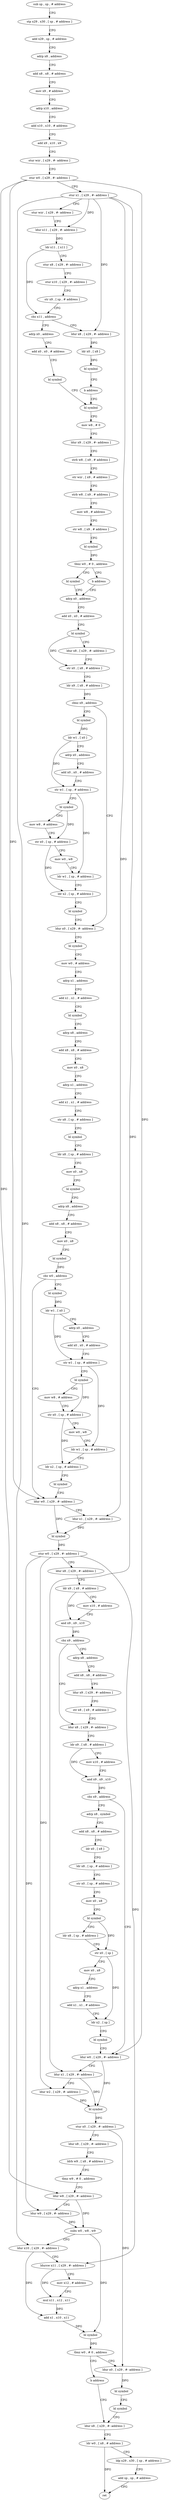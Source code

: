 digraph "func" {
"4207868" [label = "sub sp , sp , # address" ]
"4207872" [label = "stp x29 , x30 , [ sp , # address ]" ]
"4207876" [label = "add x29 , sp , # address" ]
"4207880" [label = "adrp x8 , address" ]
"4207884" [label = "add x8 , x8 , # address" ]
"4207888" [label = "mov x9 , # address" ]
"4207892" [label = "adrp x10 , address" ]
"4207896" [label = "add x10 , x10 , # address" ]
"4207900" [label = "add x9 , x10 , x9" ]
"4207904" [label = "stur wzr , [ x29 , #- address ]" ]
"4207908" [label = "stur w0 , [ x29 , #- address ]" ]
"4207912" [label = "stur x1 , [ x29 , #- address ]" ]
"4207916" [label = "stur wzr , [ x29 , #- address ]" ]
"4207920" [label = "ldur x11 , [ x29 , #- address ]" ]
"4207924" [label = "ldr x11 , [ x11 ]" ]
"4207928" [label = "stur x8 , [ x29 , #- address ]" ]
"4207932" [label = "stur x10 , [ x29 , #- address ]" ]
"4207936" [label = "str x9 , [ sp , # address ]" ]
"4207940" [label = "cbz x11 , address" ]
"4207960" [label = "adrp x0 , address" ]
"4207944" [label = "ldur x8 , [ x29 , #- address ]" ]
"4207964" [label = "add x0 , x0 , # address" ]
"4207968" [label = "bl symbol" ]
"4207972" [label = "bl symbol" ]
"4207948" [label = "ldr x0 , [ x8 ]" ]
"4207952" [label = "bl symbol" ]
"4207956" [label = "b address" ]
"4208016" [label = "bl symbol" ]
"4208020" [label = "adrp x0 , address" ]
"4208012" [label = "b address" ]
"4207976" [label = "mov w8 , # 0" ]
"4207980" [label = "ldur x9 , [ x29 , #- address ]" ]
"4207984" [label = "strb w8 , [ x9 , # address ]" ]
"4207988" [label = "str wzr , [ x9 , # address ]" ]
"4207992" [label = "strb w8 , [ x9 , # address ]" ]
"4207996" [label = "mov w8 , # address" ]
"4208000" [label = "str w8 , [ x9 , # address ]" ]
"4208004" [label = "bl symbol" ]
"4208008" [label = "tbnz w0 , # 0 , address" ]
"4208096" [label = "ldur x0 , [ x29 , #- address ]" ]
"4208100" [label = "bl symbol" ]
"4208104" [label = "mov w0 , # address" ]
"4208108" [label = "adrp x1 , address" ]
"4208112" [label = "add x1 , x1 , # address" ]
"4208116" [label = "bl symbol" ]
"4208120" [label = "adrp x8 , address" ]
"4208124" [label = "add x8 , x8 , # address" ]
"4208128" [label = "mov x0 , x8" ]
"4208132" [label = "adrp x1 , address" ]
"4208136" [label = "add x1 , x1 , # address" ]
"4208140" [label = "str x8 , [ sp , # address ]" ]
"4208144" [label = "bl symbol" ]
"4208148" [label = "ldr x8 , [ sp , # address ]" ]
"4208152" [label = "mov x0 , x8" ]
"4208156" [label = "bl symbol" ]
"4208160" [label = "adrp x8 , address" ]
"4208164" [label = "add x8 , x8 , # address" ]
"4208168" [label = "mov x0 , x8" ]
"4208172" [label = "bl symbol" ]
"4208176" [label = "cbz w0 , address" ]
"4208228" [label = "ldur w0 , [ x29 , #- address ]" ]
"4208180" [label = "bl symbol" ]
"4208048" [label = "bl symbol" ]
"4208052" [label = "ldr w1 , [ x0 ]" ]
"4208056" [label = "adrp x0 , address" ]
"4208060" [label = "add x0 , x0 , # address" ]
"4208064" [label = "str w1 , [ sp , # address ]" ]
"4208068" [label = "bl symbol" ]
"4208072" [label = "mov w8 , # address" ]
"4208076" [label = "str x0 , [ sp , # address ]" ]
"4208080" [label = "mov w0 , w8" ]
"4208084" [label = "ldr w1 , [ sp , # address ]" ]
"4208088" [label = "ldr x2 , [ sp , # address ]" ]
"4208092" [label = "bl symbol" ]
"4208024" [label = "add x0 , x0 , # address" ]
"4208028" [label = "bl symbol" ]
"4208032" [label = "ldur x8 , [ x29 , #- address ]" ]
"4208036" [label = "str x0 , [ x8 , # address ]" ]
"4208040" [label = "ldr x9 , [ x8 , # address ]" ]
"4208044" [label = "cbnz x9 , address" ]
"4208232" [label = "ldur x1 , [ x29 , #- address ]" ]
"4208236" [label = "bl symbol" ]
"4208240" [label = "stur w0 , [ x29 , #- address ]" ]
"4208244" [label = "ldur x8 , [ x29 , #- address ]" ]
"4208248" [label = "ldr x9 , [ x8 , # address ]" ]
"4208252" [label = "mov x10 , # address" ]
"4208256" [label = "and x9 , x9 , x10" ]
"4208260" [label = "cbz x9 , address" ]
"4208280" [label = "ldur x8 , [ x29 , #- address ]" ]
"4208264" [label = "adrp x8 , address" ]
"4208184" [label = "ldr w1 , [ x0 ]" ]
"4208188" [label = "adrp x0 , address" ]
"4208192" [label = "add x0 , x0 , # address" ]
"4208196" [label = "str w1 , [ sp , # address ]" ]
"4208200" [label = "bl symbol" ]
"4208204" [label = "mov w8 , # address" ]
"4208208" [label = "str x0 , [ sp , # address ]" ]
"4208212" [label = "mov w0 , w8" ]
"4208216" [label = "ldr w1 , [ sp , # address ]" ]
"4208220" [label = "ldr x2 , [ sp , # address ]" ]
"4208224" [label = "bl symbol" ]
"4208284" [label = "ldr x9 , [ x8 , # address ]" ]
"4208288" [label = "mov x10 , # address" ]
"4208292" [label = "and x9 , x9 , x10" ]
"4208296" [label = "cbz x9 , address" ]
"4208356" [label = "ldur w0 , [ x29 , #- address ]" ]
"4208300" [label = "adrp x8 , symbol" ]
"4208268" [label = "add x8 , x8 , # address" ]
"4208272" [label = "ldur x9 , [ x29 , #- address ]" ]
"4208276" [label = "str x8 , [ x9 , # address ]" ]
"4208360" [label = "ldur x1 , [ x29 , #- address ]" ]
"4208364" [label = "ldur w2 , [ x29 , #- address ]" ]
"4208368" [label = "bl symbol" ]
"4208372" [label = "stur x0 , [ x29 , #- address ]" ]
"4208376" [label = "ldur x8 , [ x29 , #- address ]" ]
"4208380" [label = "ldrb w9 , [ x8 , # address ]" ]
"4208384" [label = "tbnz w9 , # 0 , address" ]
"4208388" [label = "ldur w8 , [ x29 , #- address ]" ]
"4208304" [label = "add x8 , x8 , # address" ]
"4208308" [label = "ldr x0 , [ x8 ]" ]
"4208312" [label = "ldr x8 , [ sp , # address ]" ]
"4208316" [label = "str x0 , [ sp , # address ]" ]
"4208320" [label = "mov x0 , x8" ]
"4208324" [label = "bl symbol" ]
"4208328" [label = "ldr x8 , [ sp , # address ]" ]
"4208332" [label = "str x0 , [ sp ]" ]
"4208336" [label = "mov x0 , x8" ]
"4208340" [label = "adrp x1 , address" ]
"4208344" [label = "add x1 , x1 , # address" ]
"4208348" [label = "ldr x2 , [ sp ]" ]
"4208352" [label = "bl symbol" ]
"4208392" [label = "ldur w9 , [ x29 , #- address ]" ]
"4208396" [label = "subs w0 , w8 , w9" ]
"4208400" [label = "ldur x10 , [ x29 , #- address ]" ]
"4208404" [label = "ldursw x11 , [ x29 , #- address ]" ]
"4208408" [label = "mov x12 , # address" ]
"4208412" [label = "mul x11 , x12 , x11" ]
"4208416" [label = "add x1 , x10 , x11" ]
"4208420" [label = "bl symbol" ]
"4208424" [label = "tbnz w0 , # 0 , address" ]
"4208432" [label = "ldur x0 , [ x29 , #- address ]" ]
"4208428" [label = "b address" ]
"4208436" [label = "bl symbol" ]
"4208440" [label = "bl symbol" ]
"4208444" [label = "ldur x8 , [ x29 , #- address ]" ]
"4208448" [label = "ldr w0 , [ x8 , # address ]" ]
"4208452" [label = "ldp x29 , x30 , [ sp , # address ]" ]
"4208456" [label = "add sp , sp , # address" ]
"4208460" [label = "ret" ]
"4207868" -> "4207872" [ label = "CFG" ]
"4207872" -> "4207876" [ label = "CFG" ]
"4207876" -> "4207880" [ label = "CFG" ]
"4207880" -> "4207884" [ label = "CFG" ]
"4207884" -> "4207888" [ label = "CFG" ]
"4207888" -> "4207892" [ label = "CFG" ]
"4207892" -> "4207896" [ label = "CFG" ]
"4207896" -> "4207900" [ label = "CFG" ]
"4207900" -> "4207904" [ label = "CFG" ]
"4207904" -> "4207908" [ label = "CFG" ]
"4207908" -> "4207912" [ label = "CFG" ]
"4207908" -> "4208228" [ label = "DFG" ]
"4207908" -> "4208356" [ label = "DFG" ]
"4207908" -> "4208388" [ label = "DFG" ]
"4207912" -> "4207916" [ label = "CFG" ]
"4207912" -> "4207920" [ label = "DFG" ]
"4207912" -> "4207944" [ label = "DFG" ]
"4207912" -> "4208232" [ label = "DFG" ]
"4207912" -> "4208360" [ label = "DFG" ]
"4207912" -> "4208400" [ label = "DFG" ]
"4207916" -> "4207920" [ label = "CFG" ]
"4207920" -> "4207924" [ label = "DFG" ]
"4207924" -> "4207928" [ label = "CFG" ]
"4207924" -> "4207940" [ label = "DFG" ]
"4207928" -> "4207932" [ label = "CFG" ]
"4207932" -> "4207936" [ label = "CFG" ]
"4207936" -> "4207940" [ label = "CFG" ]
"4207940" -> "4207960" [ label = "CFG" ]
"4207940" -> "4207944" [ label = "CFG" ]
"4207960" -> "4207964" [ label = "CFG" ]
"4207944" -> "4207948" [ label = "DFG" ]
"4207964" -> "4207968" [ label = "CFG" ]
"4207968" -> "4207972" [ label = "CFG" ]
"4207972" -> "4207976" [ label = "CFG" ]
"4207948" -> "4207952" [ label = "DFG" ]
"4207952" -> "4207956" [ label = "CFG" ]
"4207956" -> "4207972" [ label = "CFG" ]
"4208016" -> "4208020" [ label = "CFG" ]
"4208020" -> "4208024" [ label = "CFG" ]
"4208012" -> "4208020" [ label = "CFG" ]
"4207976" -> "4207980" [ label = "CFG" ]
"4207980" -> "4207984" [ label = "CFG" ]
"4207984" -> "4207988" [ label = "CFG" ]
"4207988" -> "4207992" [ label = "CFG" ]
"4207992" -> "4207996" [ label = "CFG" ]
"4207996" -> "4208000" [ label = "CFG" ]
"4208000" -> "4208004" [ label = "CFG" ]
"4208004" -> "4208008" [ label = "DFG" ]
"4208008" -> "4208016" [ label = "CFG" ]
"4208008" -> "4208012" [ label = "CFG" ]
"4208096" -> "4208100" [ label = "CFG" ]
"4208100" -> "4208104" [ label = "CFG" ]
"4208104" -> "4208108" [ label = "CFG" ]
"4208108" -> "4208112" [ label = "CFG" ]
"4208112" -> "4208116" [ label = "CFG" ]
"4208116" -> "4208120" [ label = "CFG" ]
"4208120" -> "4208124" [ label = "CFG" ]
"4208124" -> "4208128" [ label = "CFG" ]
"4208128" -> "4208132" [ label = "CFG" ]
"4208132" -> "4208136" [ label = "CFG" ]
"4208136" -> "4208140" [ label = "CFG" ]
"4208140" -> "4208144" [ label = "CFG" ]
"4208144" -> "4208148" [ label = "CFG" ]
"4208148" -> "4208152" [ label = "CFG" ]
"4208152" -> "4208156" [ label = "CFG" ]
"4208156" -> "4208160" [ label = "CFG" ]
"4208160" -> "4208164" [ label = "CFG" ]
"4208164" -> "4208168" [ label = "CFG" ]
"4208168" -> "4208172" [ label = "CFG" ]
"4208172" -> "4208176" [ label = "DFG" ]
"4208176" -> "4208228" [ label = "CFG" ]
"4208176" -> "4208180" [ label = "CFG" ]
"4208228" -> "4208232" [ label = "CFG" ]
"4208228" -> "4208236" [ label = "DFG" ]
"4208180" -> "4208184" [ label = "DFG" ]
"4208048" -> "4208052" [ label = "DFG" ]
"4208052" -> "4208056" [ label = "CFG" ]
"4208052" -> "4208064" [ label = "DFG" ]
"4208056" -> "4208060" [ label = "CFG" ]
"4208060" -> "4208064" [ label = "CFG" ]
"4208064" -> "4208068" [ label = "CFG" ]
"4208064" -> "4208084" [ label = "DFG" ]
"4208068" -> "4208072" [ label = "CFG" ]
"4208068" -> "4208076" [ label = "DFG" ]
"4208072" -> "4208076" [ label = "CFG" ]
"4208076" -> "4208080" [ label = "CFG" ]
"4208076" -> "4208088" [ label = "DFG" ]
"4208080" -> "4208084" [ label = "CFG" ]
"4208084" -> "4208088" [ label = "CFG" ]
"4208088" -> "4208092" [ label = "CFG" ]
"4208092" -> "4208096" [ label = "CFG" ]
"4208024" -> "4208028" [ label = "CFG" ]
"4208028" -> "4208032" [ label = "CFG" ]
"4208028" -> "4208036" [ label = "DFG" ]
"4208032" -> "4208036" [ label = "CFG" ]
"4208036" -> "4208040" [ label = "CFG" ]
"4208040" -> "4208044" [ label = "DFG" ]
"4208044" -> "4208096" [ label = "CFG" ]
"4208044" -> "4208048" [ label = "CFG" ]
"4208232" -> "4208236" [ label = "DFG" ]
"4208236" -> "4208240" [ label = "DFG" ]
"4208240" -> "4208244" [ label = "CFG" ]
"4208240" -> "4208364" [ label = "DFG" ]
"4208240" -> "4208392" [ label = "DFG" ]
"4208240" -> "4208404" [ label = "DFG" ]
"4208244" -> "4208248" [ label = "CFG" ]
"4208248" -> "4208252" [ label = "CFG" ]
"4208248" -> "4208256" [ label = "DFG" ]
"4208252" -> "4208256" [ label = "CFG" ]
"4208256" -> "4208260" [ label = "DFG" ]
"4208260" -> "4208280" [ label = "CFG" ]
"4208260" -> "4208264" [ label = "CFG" ]
"4208280" -> "4208284" [ label = "CFG" ]
"4208264" -> "4208268" [ label = "CFG" ]
"4208184" -> "4208188" [ label = "CFG" ]
"4208184" -> "4208196" [ label = "DFG" ]
"4208188" -> "4208192" [ label = "CFG" ]
"4208192" -> "4208196" [ label = "CFG" ]
"4208196" -> "4208200" [ label = "CFG" ]
"4208196" -> "4208216" [ label = "DFG" ]
"4208200" -> "4208204" [ label = "CFG" ]
"4208200" -> "4208208" [ label = "DFG" ]
"4208204" -> "4208208" [ label = "CFG" ]
"4208208" -> "4208212" [ label = "CFG" ]
"4208208" -> "4208220" [ label = "DFG" ]
"4208212" -> "4208216" [ label = "CFG" ]
"4208216" -> "4208220" [ label = "CFG" ]
"4208220" -> "4208224" [ label = "CFG" ]
"4208224" -> "4208228" [ label = "CFG" ]
"4208284" -> "4208288" [ label = "CFG" ]
"4208284" -> "4208292" [ label = "DFG" ]
"4208288" -> "4208292" [ label = "CFG" ]
"4208292" -> "4208296" [ label = "DFG" ]
"4208296" -> "4208356" [ label = "CFG" ]
"4208296" -> "4208300" [ label = "CFG" ]
"4208356" -> "4208360" [ label = "CFG" ]
"4208356" -> "4208368" [ label = "DFG" ]
"4208300" -> "4208304" [ label = "CFG" ]
"4208268" -> "4208272" [ label = "CFG" ]
"4208272" -> "4208276" [ label = "CFG" ]
"4208276" -> "4208280" [ label = "CFG" ]
"4208360" -> "4208364" [ label = "CFG" ]
"4208360" -> "4208368" [ label = "DFG" ]
"4208364" -> "4208368" [ label = "DFG" ]
"4208368" -> "4208372" [ label = "DFG" ]
"4208372" -> "4208376" [ label = "CFG" ]
"4208372" -> "4208432" [ label = "DFG" ]
"4208376" -> "4208380" [ label = "CFG" ]
"4208380" -> "4208384" [ label = "CFG" ]
"4208384" -> "4208388" [ label = "CFG" ]
"4208388" -> "4208392" [ label = "CFG" ]
"4208388" -> "4208396" [ label = "DFG" ]
"4208304" -> "4208308" [ label = "CFG" ]
"4208308" -> "4208312" [ label = "CFG" ]
"4208312" -> "4208316" [ label = "CFG" ]
"4208316" -> "4208320" [ label = "CFG" ]
"4208320" -> "4208324" [ label = "CFG" ]
"4208324" -> "4208328" [ label = "CFG" ]
"4208324" -> "4208332" [ label = "DFG" ]
"4208328" -> "4208332" [ label = "CFG" ]
"4208332" -> "4208336" [ label = "CFG" ]
"4208332" -> "4208348" [ label = "DFG" ]
"4208336" -> "4208340" [ label = "CFG" ]
"4208340" -> "4208344" [ label = "CFG" ]
"4208344" -> "4208348" [ label = "CFG" ]
"4208348" -> "4208352" [ label = "CFG" ]
"4208352" -> "4208356" [ label = "CFG" ]
"4208392" -> "4208396" [ label = "DFG" ]
"4208396" -> "4208400" [ label = "CFG" ]
"4208396" -> "4208420" [ label = "DFG" ]
"4208400" -> "4208404" [ label = "CFG" ]
"4208400" -> "4208416" [ label = "DFG" ]
"4208404" -> "4208408" [ label = "CFG" ]
"4208404" -> "4208412" [ label = "DFG" ]
"4208408" -> "4208412" [ label = "CFG" ]
"4208412" -> "4208416" [ label = "DFG" ]
"4208416" -> "4208420" [ label = "DFG" ]
"4208420" -> "4208424" [ label = "DFG" ]
"4208424" -> "4208432" [ label = "CFG" ]
"4208424" -> "4208428" [ label = "CFG" ]
"4208432" -> "4208436" [ label = "DFG" ]
"4208428" -> "4208444" [ label = "CFG" ]
"4208436" -> "4208440" [ label = "CFG" ]
"4208440" -> "4208444" [ label = "CFG" ]
"4208444" -> "4208448" [ label = "CFG" ]
"4208448" -> "4208452" [ label = "CFG" ]
"4208448" -> "4208460" [ label = "DFG" ]
"4208452" -> "4208456" [ label = "CFG" ]
"4208456" -> "4208460" [ label = "CFG" ]
}
